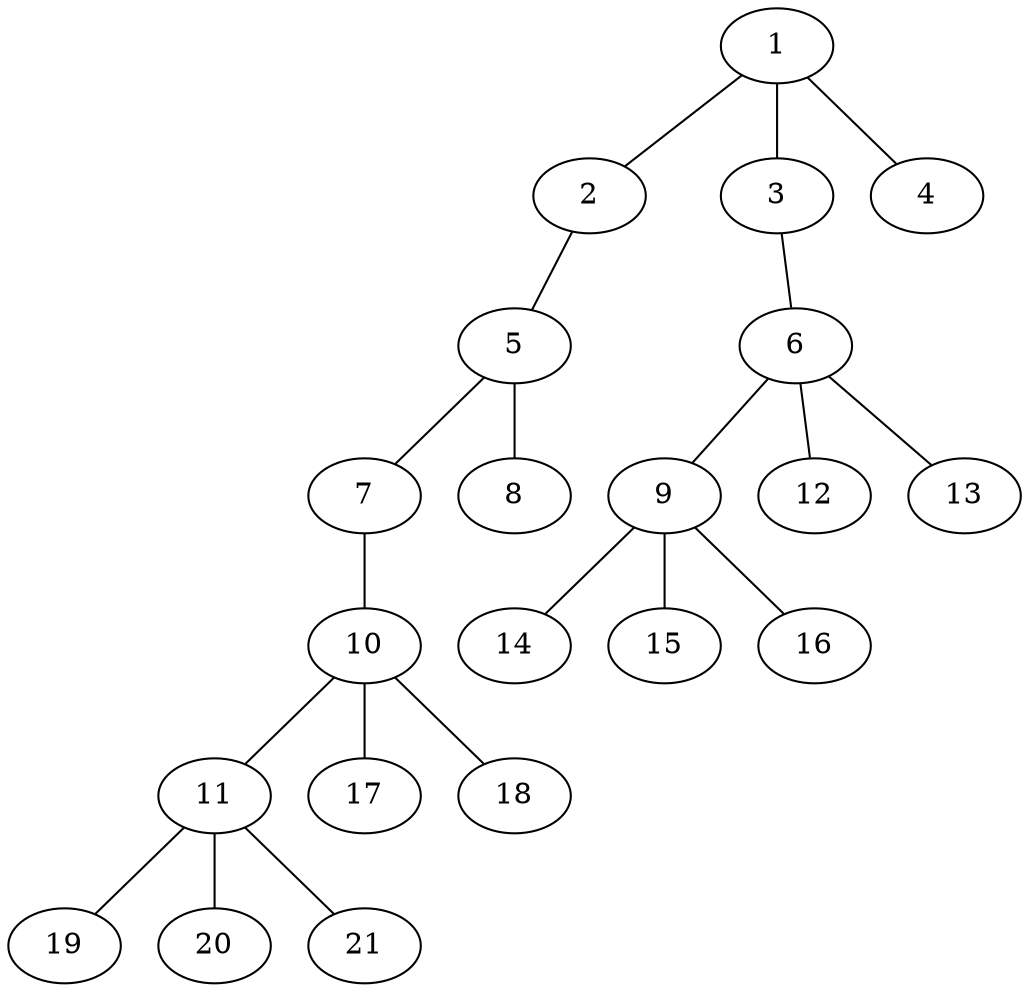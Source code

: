 graph molecule_3885 {
	1	 [chem=C];
	2	 [chem=O];
	1 -- 2	 [valence=1];
	3	 [chem=O];
	1 -- 3	 [valence=1];
	4	 [chem=O];
	1 -- 4	 [valence=2];
	5	 [chem=C];
	2 -- 5	 [valence=1];
	6	 [chem=C];
	3 -- 6	 [valence=1];
	7	 [chem=O];
	5 -- 7	 [valence=1];
	8	 [chem=O];
	5 -- 8	 [valence=2];
	9	 [chem=C];
	6 -- 9	 [valence=1];
	12	 [chem=H];
	6 -- 12	 [valence=1];
	13	 [chem=H];
	6 -- 13	 [valence=1];
	10	 [chem=C];
	7 -- 10	 [valence=1];
	14	 [chem=H];
	9 -- 14	 [valence=1];
	15	 [chem=H];
	9 -- 15	 [valence=1];
	16	 [chem=H];
	9 -- 16	 [valence=1];
	11	 [chem=C];
	10 -- 11	 [valence=1];
	17	 [chem=H];
	10 -- 17	 [valence=1];
	18	 [chem=H];
	10 -- 18	 [valence=1];
	19	 [chem=H];
	11 -- 19	 [valence=1];
	20	 [chem=H];
	11 -- 20	 [valence=1];
	21	 [chem=H];
	11 -- 21	 [valence=1];
}
